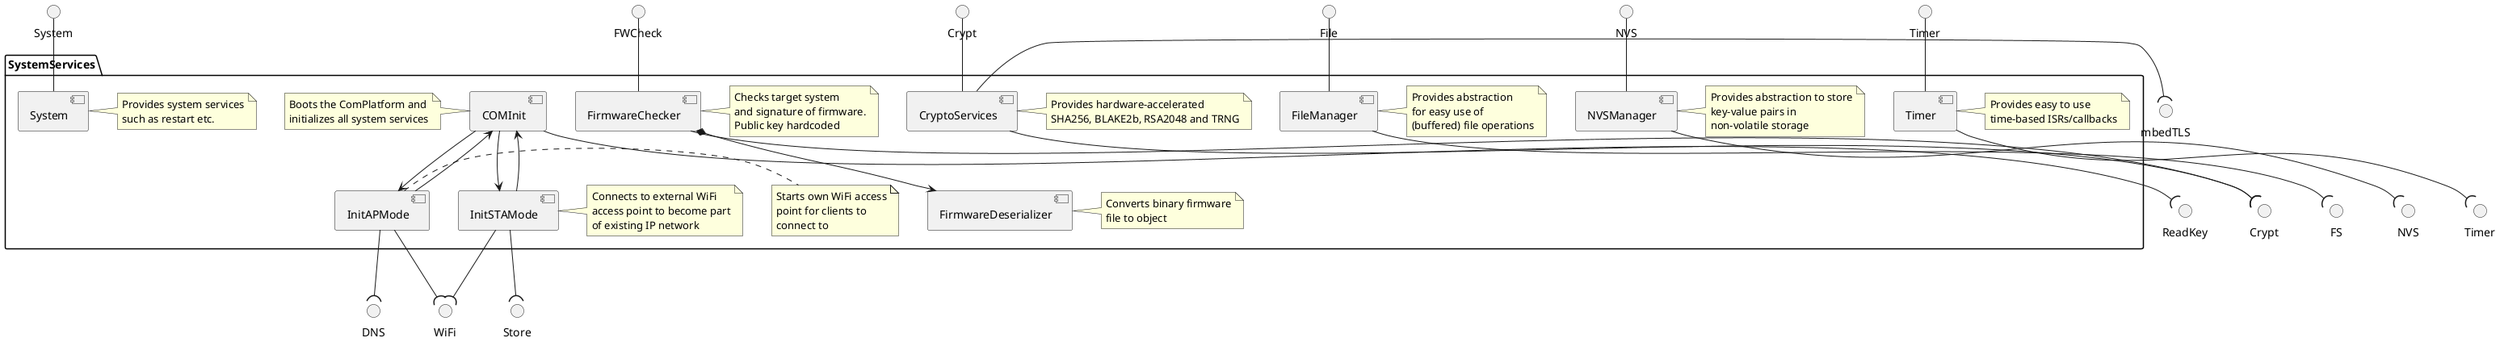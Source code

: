 @startuml
interface "FWCheck" as FWCheck
interface "File" as File
interface "Crypt" as Crypt
interface "NVS" as nvs
interface "Timer" as Timer

interface "Crypt" as crypthal
interface "mbedTLS" as mbedtlshal
interface "NVS" as nvshal
interface "FS" as fshal
interface "ReadKey" as readkey
interface "WiFi" as wifihal
interface "DNS" as dnshal
interface "Store" as store
interface "Timer" as timerhal
interface "System" as systemhal

package SystemServices {
    component "COMInit" as initcom
    component "FirmwareChecker" as firmwarecheck
    component "FirmwareDeserializer" as fwdeserializer
    component "InitAPMode" as spawnwifi
    component "InitSTAMode" as connectwifi
    component "CryptoServices" as cryptoservices
    component "FileManager" as filemanager
    component "NVSManager" as nvsmanager
    component "Timer" as timer
    component "System" as system

    note right of cryptoservices : Provides hardware-accelerated\nSHA256, BLAKE2b, RSA2048 and TRNG
    note right of fwdeserializer : Converts binary firmware\nfile to object
    note right of firmwarecheck : Checks target system\nand signature of firmware.\nPublic key hardcoded
    note right of filemanager : Provides abstraction\nfor easy use of\n(buffered) file operations
    note right of nvsmanager : Provides abstraction to store\nkey-value pairs in\nnon-volatile storage
    note left of initcom : Boots the ComPlatform and\ninitializes all system services
    note right of spawnwifi : Starts own WiFi access\npoint for clients to\nconnect to
    note right of connectwifi : Connects to external WiFi\naccess point to become part\nof existing IP network
    note right of timer: Provides easy to use\ntime-based ISRs/callbacks
    note right of system: Provides system services\nsuch as restart etc.

    filemanager -up- File
    firmwarecheck -up- FWCheck
    cryptoservices -up- Crypt
    nvsmanager -up- nvs
    timer -up-Timer
    system -up- systemhal

    initcom --> spawnwifi
    initcom --> connectwifi
    spawnwifi --> initcom
    connectwifi --> initcom
    firmwarecheck *--> fwdeserializer

    initcom -down-(readkey
    firmwarecheck -down-(crypthal
    nvsmanager -down-(nvshal
    filemanager -down-(fshal
    spawnwifi -down-(dnshal
    spawnwifi -down-(wifihal
    connectwifi -down-(wifihal
    connectwifi -down-(store
    cryptoservices -down-(crypthal
    cryptoservices -down(mbedtlshal
    timer -down-(timerhal
}
@enduml